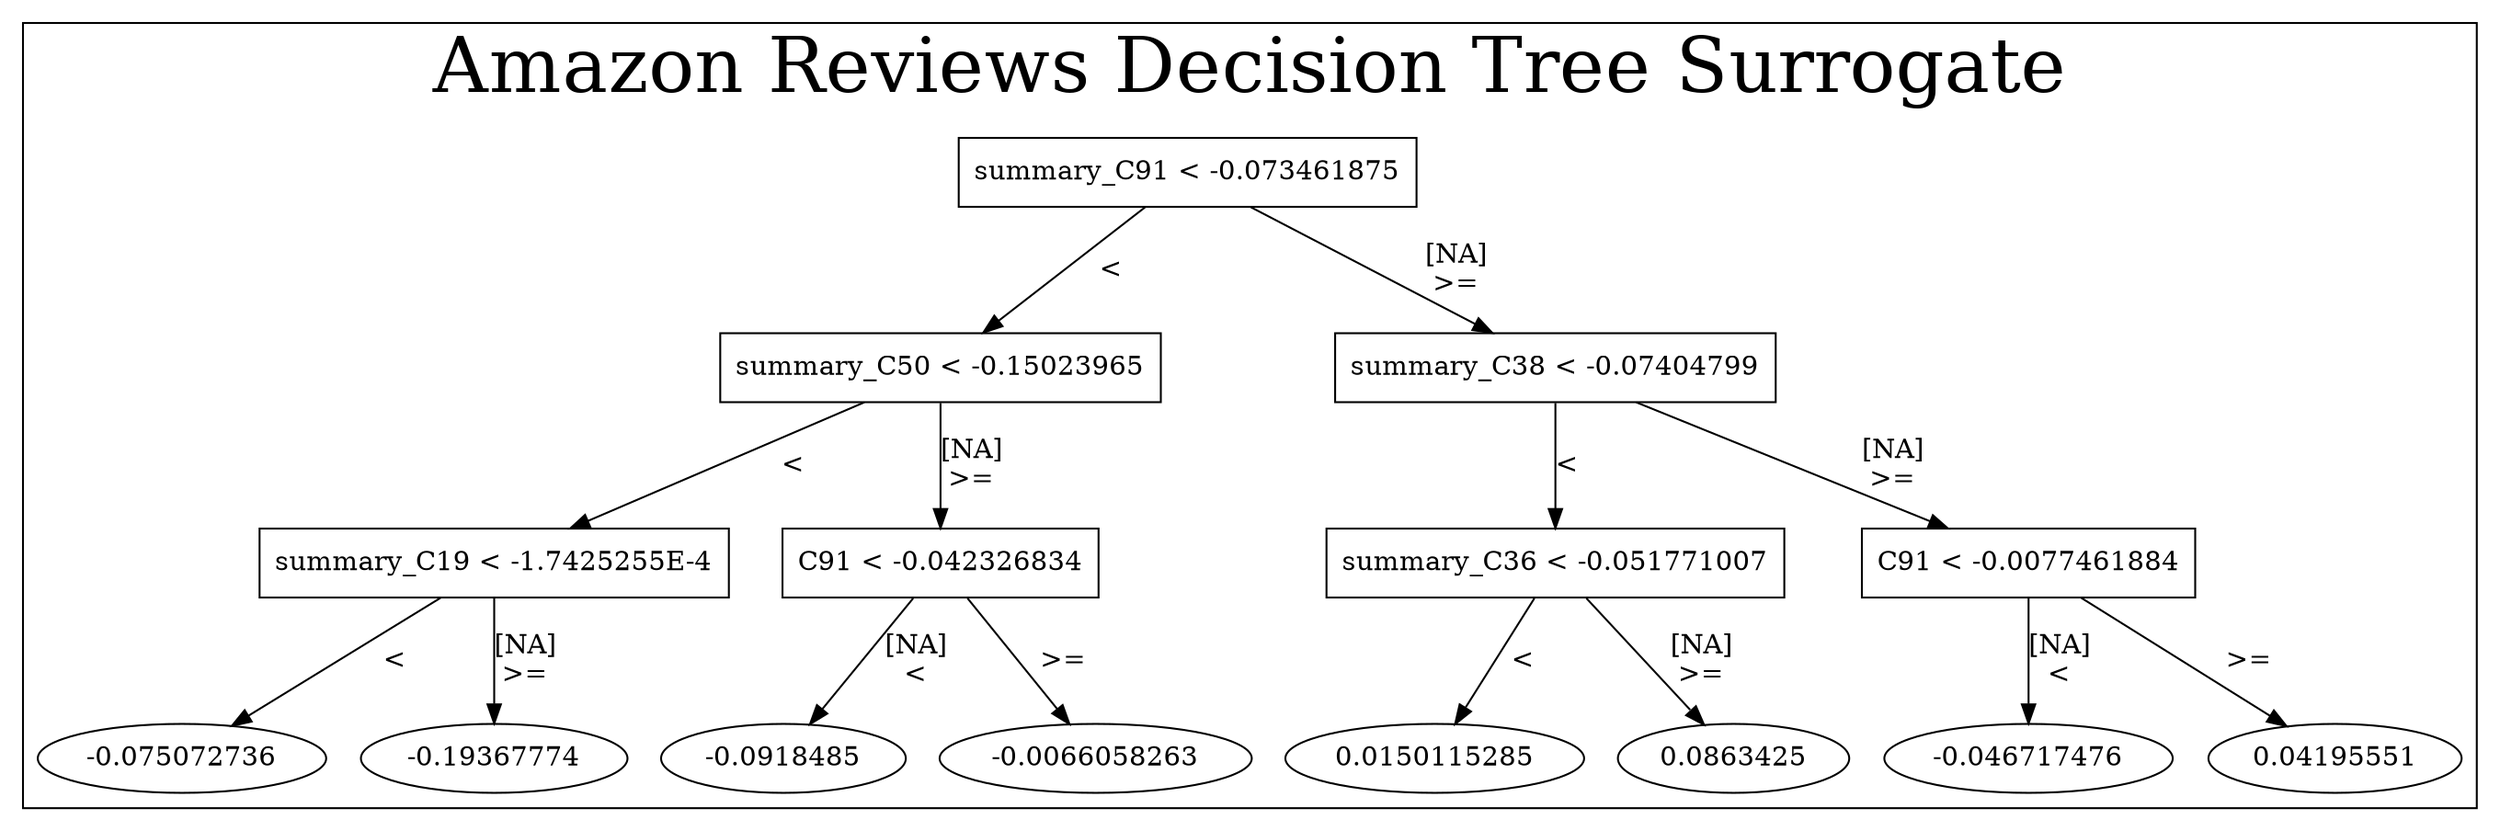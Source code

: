 /*
Generated by:
    http://https://github.com/h2oai/h2o-3/tree/master/h2o-genmodel/src/main/java/hex/genmodel/tools/PrintMojo.java
*/

/*
On a mac:

$ brew install graphviz
$ dot -Tpng file.gv -o file.png
$ open file.png
*/

digraph G {

subgraph cluster_0 {
/* Nodes */

/* Level 0 */
{
"SG_0_Node_0" [shape=box, fontsize=14, label="summary_C91 < -0.073461875"]
}

/* Level 1 */
{
"SG_0_Node_1" [shape=box, fontsize=14, label="summary_C50 < -0.15023965"]
"SG_0_Node_2" [shape=box, fontsize=14, label="summary_C38 < -0.07404799"]
}

/* Level 2 */
{
"SG_0_Node_3" [shape=box, fontsize=14, label="summary_C19 < -1.7425255E-4"]
"SG_0_Node_4" [shape=box, fontsize=14, label="C91 < -0.042326834"]
"SG_0_Node_5" [shape=box, fontsize=14, label="summary_C36 < -0.051771007"]
"SG_0_Node_6" [shape=box, fontsize=14, label="C91 < -0.0077461884"]
}

/* Level 3 */
{
"SG_0_Node_15" [fontsize=14, label="-0.075072736"]
"SG_0_Node_16" [fontsize=14, label="-0.19367774"]
"SG_0_Node_17" [fontsize=14, label="-0.0918485"]
"SG_0_Node_18" [fontsize=14, label="-0.0066058263"]
"SG_0_Node_19" [fontsize=14, label="0.0150115285"]
"SG_0_Node_20" [fontsize=14, label="0.0863425"]
"SG_0_Node_21" [fontsize=14, label="-0.046717476"]
"SG_0_Node_22" [fontsize=14, label="0.04195551"]
}

/* Edges */
"SG_0_Node_0" -> "SG_0_Node_1" [fontsize=14, label="<\n"]
"SG_0_Node_0" -> "SG_0_Node_2" [fontsize=14, label="[NA]\n>=\n"]
"SG_0_Node_2" -> "SG_0_Node_5" [fontsize=14, label="<\n"]
"SG_0_Node_2" -> "SG_0_Node_6" [fontsize=14, label="[NA]\n>=\n"]
"SG_0_Node_6" -> "SG_0_Node_21" [fontsize=14, label="[NA]\n<\n"]
"SG_0_Node_6" -> "SG_0_Node_22" [fontsize=14, label=">=\n"]
"SG_0_Node_5" -> "SG_0_Node_19" [fontsize=14, label="<\n"]
"SG_0_Node_5" -> "SG_0_Node_20" [fontsize=14, label="[NA]\n>=\n"]
"SG_0_Node_1" -> "SG_0_Node_3" [fontsize=14, label="<\n"]
"SG_0_Node_1" -> "SG_0_Node_4" [fontsize=14, label="[NA]\n>=\n"]
"SG_0_Node_4" -> "SG_0_Node_17" [fontsize=14, label="[NA]\n<\n"]
"SG_0_Node_4" -> "SG_0_Node_18" [fontsize=14, label=">=\n"]
"SG_0_Node_3" -> "SG_0_Node_15" [fontsize=14, label="<\n"]
"SG_0_Node_3" -> "SG_0_Node_16" [fontsize=14, label="[NA]\n>=\n"]

fontsize=40
label="Amazon Reviews Decision Tree Surrogate"
}

}

